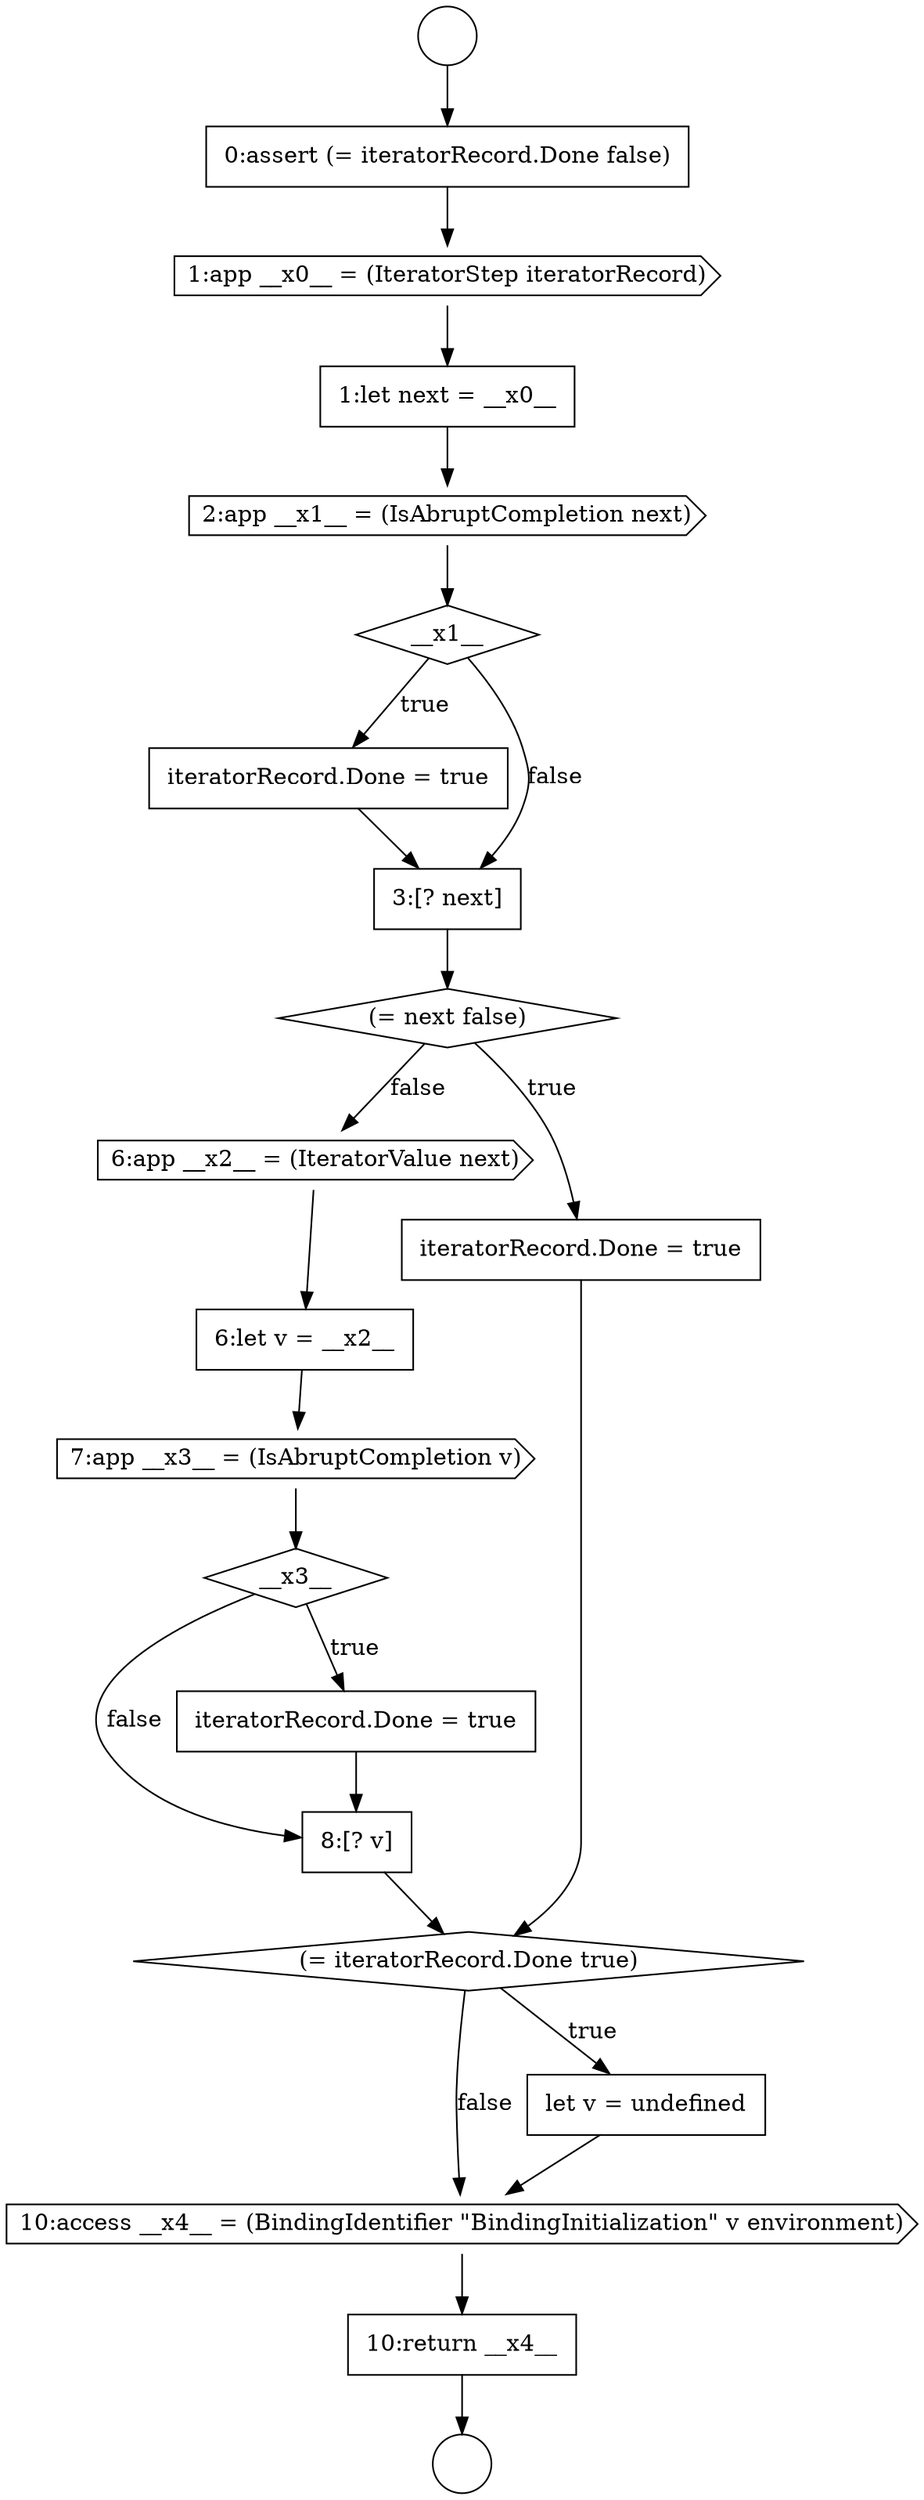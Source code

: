 digraph {
  node9032 [shape=diamond, label=<<font color="black">(= iteratorRecord.Done true)</font>> color="black" fillcolor="white" style=filled]
  node9020 [shape=cds, label=<<font color="black">2:app __x1__ = (IsAbruptCompletion next)</font>> color="black" fillcolor="white" style=filled]
  node9027 [shape=none, margin=0, label=<<font color="black">
    <table border="0" cellborder="1" cellspacing="0" cellpadding="10">
      <tr><td align="left">6:let v = __x2__</td></tr>
    </table>
  </font>> color="black" fillcolor="white" style=filled]
  node9026 [shape=cds, label=<<font color="black">6:app __x2__ = (IteratorValue next)</font>> color="black" fillcolor="white" style=filled]
  node9031 [shape=none, margin=0, label=<<font color="black">
    <table border="0" cellborder="1" cellspacing="0" cellpadding="10">
      <tr><td align="left">8:[? v]</td></tr>
    </table>
  </font>> color="black" fillcolor="white" style=filled]
  node9016 [shape=circle label=" " color="black" fillcolor="white" style=filled]
  node9017 [shape=none, margin=0, label=<<font color="black">
    <table border="0" cellborder="1" cellspacing="0" cellpadding="10">
      <tr><td align="left">0:assert (= iteratorRecord.Done false)</td></tr>
    </table>
  </font>> color="black" fillcolor="white" style=filled]
  node9021 [shape=diamond, label=<<font color="black">__x1__</font>> color="black" fillcolor="white" style=filled]
  node9025 [shape=none, margin=0, label=<<font color="black">
    <table border="0" cellborder="1" cellspacing="0" cellpadding="10">
      <tr><td align="left">iteratorRecord.Done = true</td></tr>
    </table>
  </font>> color="black" fillcolor="white" style=filled]
  node9015 [shape=circle label=" " color="black" fillcolor="white" style=filled]
  node9030 [shape=none, margin=0, label=<<font color="black">
    <table border="0" cellborder="1" cellspacing="0" cellpadding="10">
      <tr><td align="left">iteratorRecord.Done = true</td></tr>
    </table>
  </font>> color="black" fillcolor="white" style=filled]
  node9022 [shape=none, margin=0, label=<<font color="black">
    <table border="0" cellborder="1" cellspacing="0" cellpadding="10">
      <tr><td align="left">iteratorRecord.Done = true</td></tr>
    </table>
  </font>> color="black" fillcolor="white" style=filled]
  node9019 [shape=none, margin=0, label=<<font color="black">
    <table border="0" cellborder="1" cellspacing="0" cellpadding="10">
      <tr><td align="left">1:let next = __x0__</td></tr>
    </table>
  </font>> color="black" fillcolor="white" style=filled]
  node9034 [shape=cds, label=<<font color="black">10:access __x4__ = (BindingIdentifier &quot;BindingInitialization&quot; v environment)</font>> color="black" fillcolor="white" style=filled]
  node9023 [shape=none, margin=0, label=<<font color="black">
    <table border="0" cellborder="1" cellspacing="0" cellpadding="10">
      <tr><td align="left">3:[? next]</td></tr>
    </table>
  </font>> color="black" fillcolor="white" style=filled]
  node9035 [shape=none, margin=0, label=<<font color="black">
    <table border="0" cellborder="1" cellspacing="0" cellpadding="10">
      <tr><td align="left">10:return __x4__</td></tr>
    </table>
  </font>> color="black" fillcolor="white" style=filled]
  node9024 [shape=diamond, label=<<font color="black">(= next false)</font>> color="black" fillcolor="white" style=filled]
  node9018 [shape=cds, label=<<font color="black">1:app __x0__ = (IteratorStep iteratorRecord)</font>> color="black" fillcolor="white" style=filled]
  node9033 [shape=none, margin=0, label=<<font color="black">
    <table border="0" cellborder="1" cellspacing="0" cellpadding="10">
      <tr><td align="left">let v = undefined</td></tr>
    </table>
  </font>> color="black" fillcolor="white" style=filled]
  node9029 [shape=diamond, label=<<font color="black">__x3__</font>> color="black" fillcolor="white" style=filled]
  node9028 [shape=cds, label=<<font color="black">7:app __x3__ = (IsAbruptCompletion v)</font>> color="black" fillcolor="white" style=filled]
  node9019 -> node9020 [ color="black"]
  node9031 -> node9032 [ color="black"]
  node9035 -> node9016 [ color="black"]
  node9020 -> node9021 [ color="black"]
  node9034 -> node9035 [ color="black"]
  node9015 -> node9017 [ color="black"]
  node9027 -> node9028 [ color="black"]
  node9017 -> node9018 [ color="black"]
  node9018 -> node9019 [ color="black"]
  node9026 -> node9027 [ color="black"]
  node9023 -> node9024 [ color="black"]
  node9025 -> node9032 [ color="black"]
  node9021 -> node9022 [label=<<font color="black">true</font>> color="black"]
  node9021 -> node9023 [label=<<font color="black">false</font>> color="black"]
  node9029 -> node9030 [label=<<font color="black">true</font>> color="black"]
  node9029 -> node9031 [label=<<font color="black">false</font>> color="black"]
  node9024 -> node9025 [label=<<font color="black">true</font>> color="black"]
  node9024 -> node9026 [label=<<font color="black">false</font>> color="black"]
  node9033 -> node9034 [ color="black"]
  node9022 -> node9023 [ color="black"]
  node9032 -> node9033 [label=<<font color="black">true</font>> color="black"]
  node9032 -> node9034 [label=<<font color="black">false</font>> color="black"]
  node9030 -> node9031 [ color="black"]
  node9028 -> node9029 [ color="black"]
}
